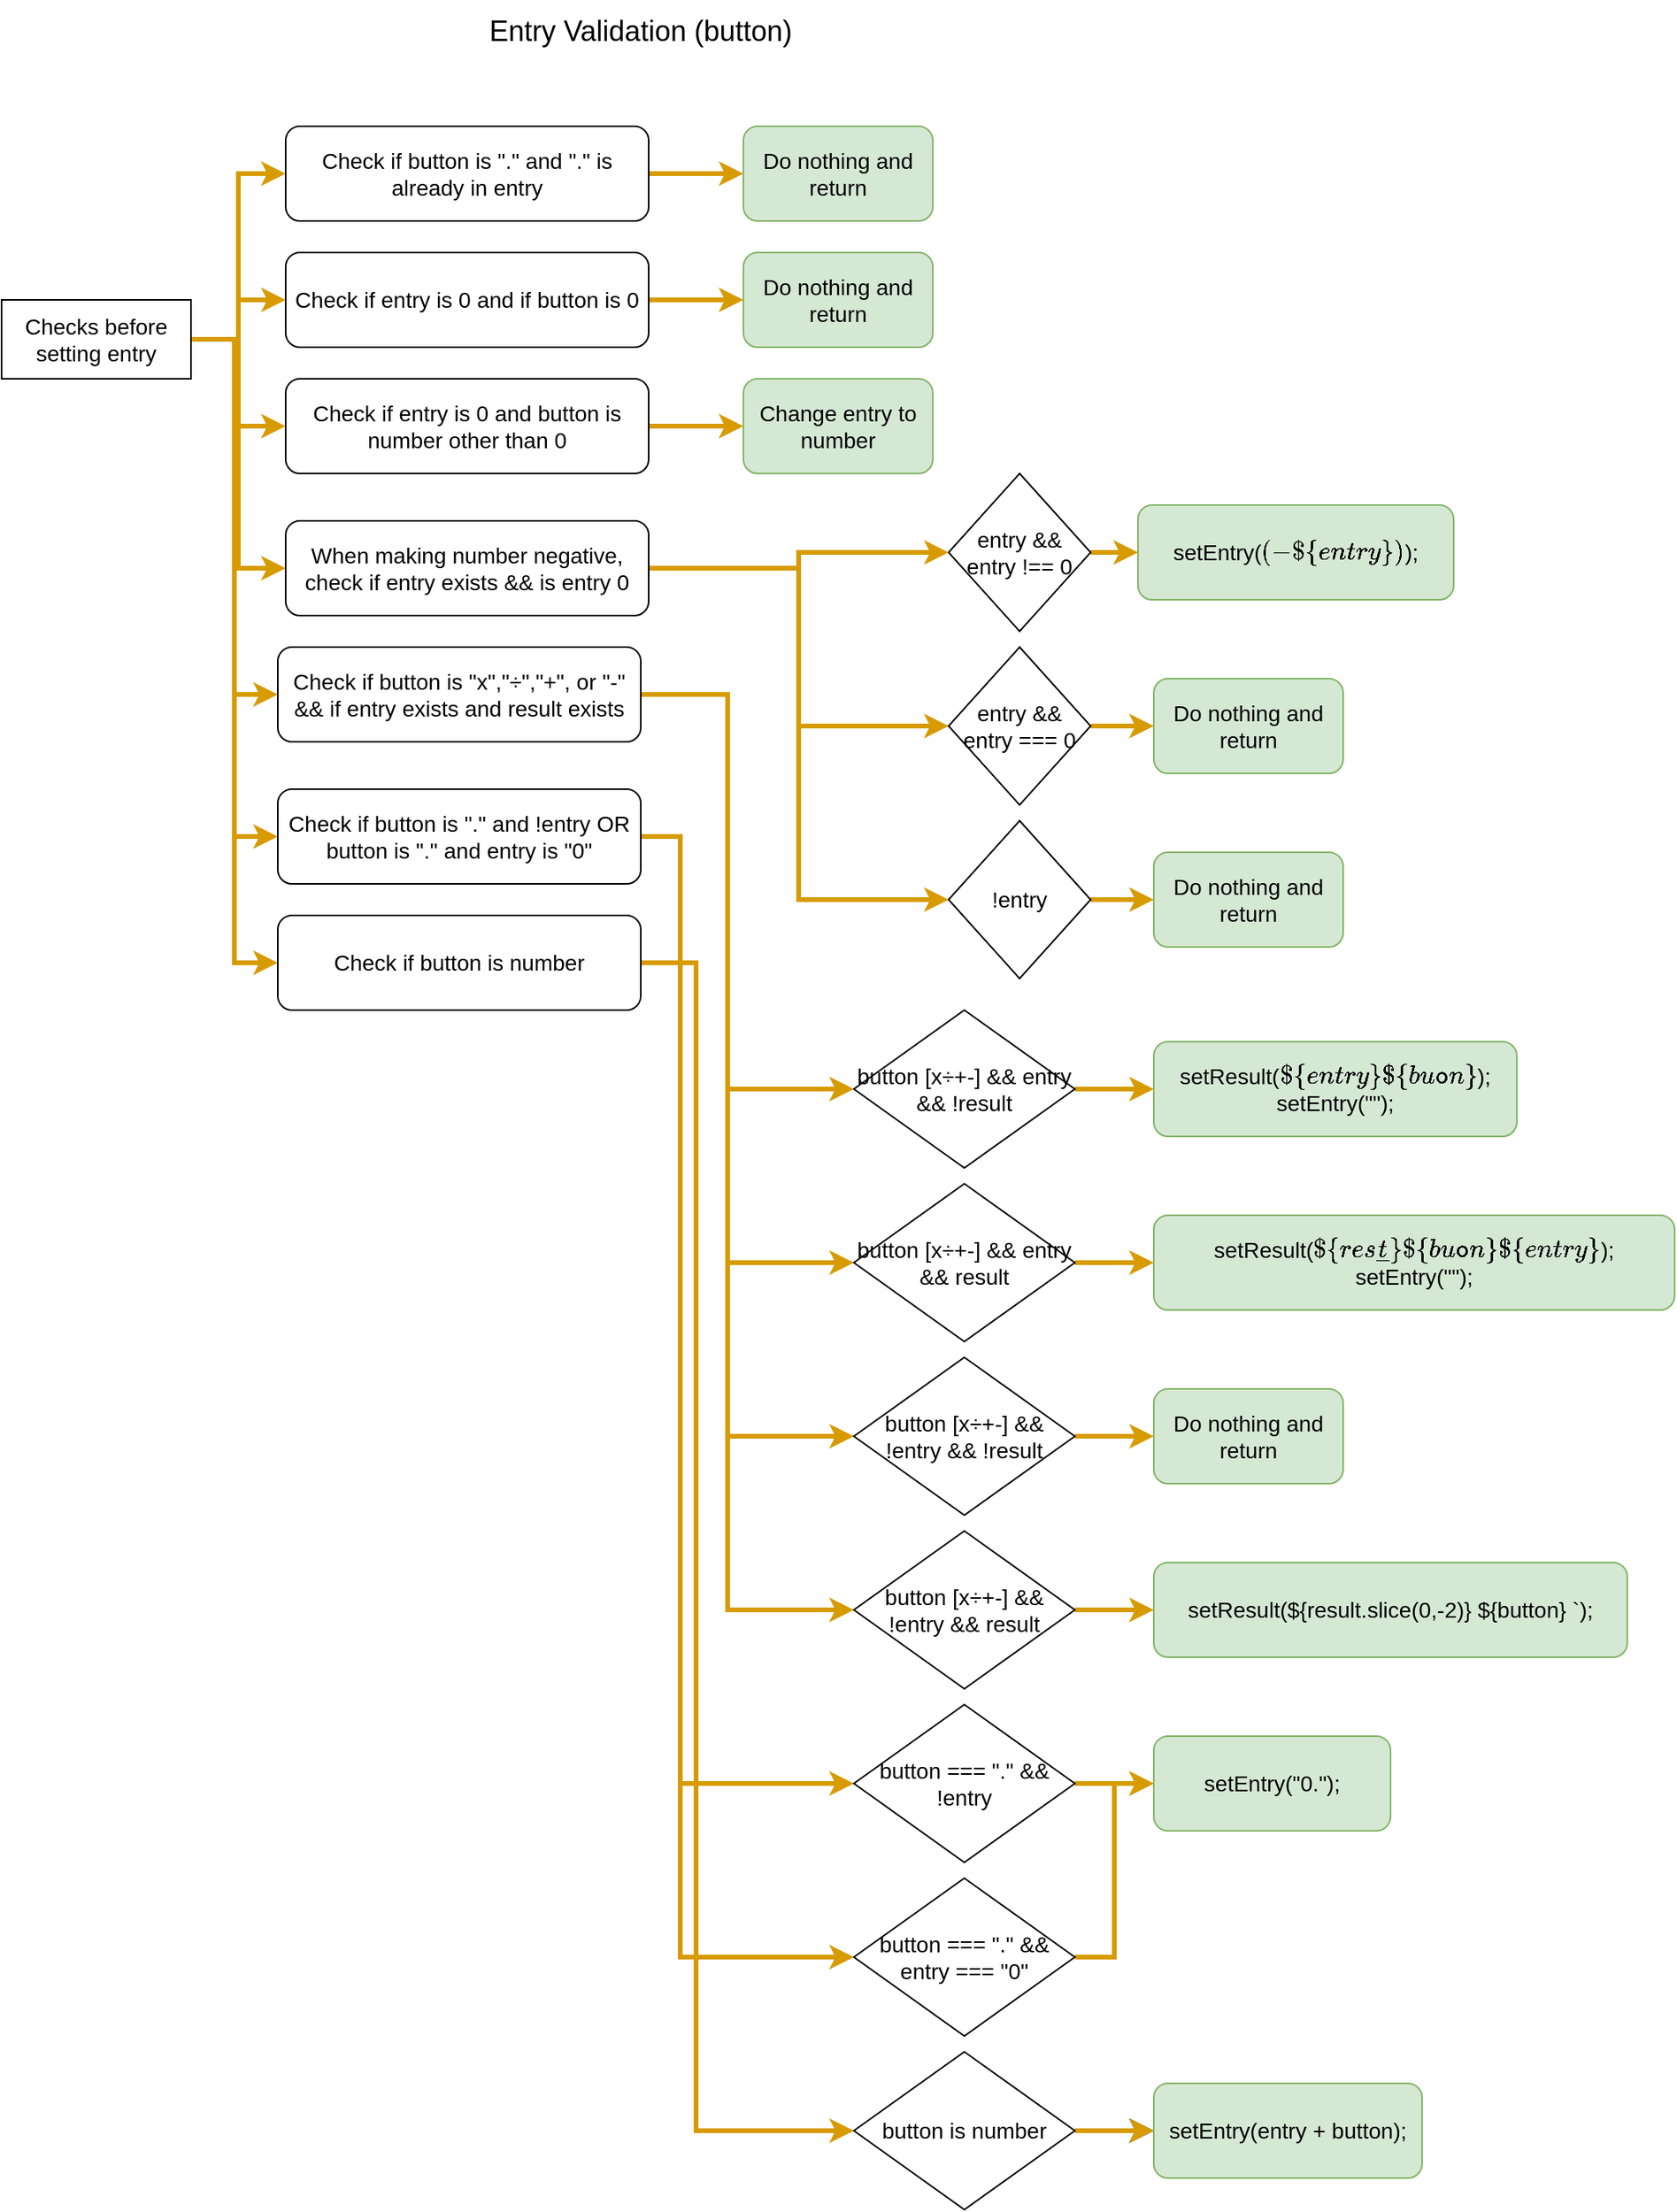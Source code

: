 <mxfile version="17.2.4" type="github">
  <diagram id="TZoMnfLU2BDx9-k30hga" name="Page-1">
    <mxGraphModel dx="1173" dy="682" grid="1" gridSize="10" guides="1" tooltips="1" connect="1" arrows="1" fold="1" page="1" pageScale="1" pageWidth="850" pageHeight="1100" math="0" shadow="0">
      <root>
        <mxCell id="0" />
        <mxCell id="1" parent="0" />
        <mxCell id="1ex6nhGH8Mem6hA5X4y0-2" value="Entry Validation (button)" style="text;html=1;strokeColor=none;fillColor=none;align=center;verticalAlign=middle;whiteSpace=wrap;rounded=0;fontSize=18;" vertex="1" parent="1">
          <mxGeometry x="325" y="40" width="200" height="40" as="geometry" />
        </mxCell>
        <mxCell id="1ex6nhGH8Mem6hA5X4y0-11" style="edgeStyle=orthogonalEdgeStyle;rounded=0;orthogonalLoop=1;jettySize=auto;html=1;exitX=1;exitY=0.5;exitDx=0;exitDy=0;entryX=0;entryY=0.5;entryDx=0;entryDy=0;fontSize=14;fillColor=#ffe6cc;strokeColor=#d79b00;strokeWidth=3;" edge="1" parent="1" source="1ex6nhGH8Mem6hA5X4y0-3" target="1ex6nhGH8Mem6hA5X4y0-8">
          <mxGeometry relative="1" as="geometry" />
        </mxCell>
        <mxCell id="1ex6nhGH8Mem6hA5X4y0-16" style="edgeStyle=orthogonalEdgeStyle;rounded=0;orthogonalLoop=1;jettySize=auto;html=1;exitX=1;exitY=0.5;exitDx=0;exitDy=0;entryX=0;entryY=0.5;entryDx=0;entryDy=0;fontSize=14;fillColor=#ffe6cc;strokeColor=#d79b00;strokeWidth=3;" edge="1" parent="1" source="1ex6nhGH8Mem6hA5X4y0-3" target="1ex6nhGH8Mem6hA5X4y0-15">
          <mxGeometry relative="1" as="geometry" />
        </mxCell>
        <mxCell id="1ex6nhGH8Mem6hA5X4y0-28" style="edgeStyle=orthogonalEdgeStyle;rounded=0;orthogonalLoop=1;jettySize=auto;html=1;exitX=1;exitY=0.5;exitDx=0;exitDy=0;entryX=0;entryY=0.5;entryDx=0;entryDy=0;fontSize=14;fillColor=#ffe6cc;strokeColor=#d79b00;strokeWidth=3;" edge="1" parent="1" source="1ex6nhGH8Mem6hA5X4y0-3" target="1ex6nhGH8Mem6hA5X4y0-27">
          <mxGeometry relative="1" as="geometry" />
        </mxCell>
        <mxCell id="1ex6nhGH8Mem6hA5X4y0-29" style="edgeStyle=orthogonalEdgeStyle;rounded=0;orthogonalLoop=1;jettySize=auto;html=1;exitX=1;exitY=0.5;exitDx=0;exitDy=0;entryX=0;entryY=0.5;entryDx=0;entryDy=0;fontSize=14;fillColor=#ffe6cc;strokeColor=#d79b00;strokeWidth=3;" edge="1" parent="1" source="1ex6nhGH8Mem6hA5X4y0-3" target="1ex6nhGH8Mem6hA5X4y0-26">
          <mxGeometry relative="1" as="geometry" />
        </mxCell>
        <mxCell id="1ex6nhGH8Mem6hA5X4y0-60" style="edgeStyle=orthogonalEdgeStyle;rounded=0;orthogonalLoop=1;jettySize=auto;html=1;exitX=1;exitY=0.5;exitDx=0;exitDy=0;entryX=0;entryY=0.5;entryDx=0;entryDy=0;fontSize=14;strokeWidth=3;fillColor=#ffe6cc;strokeColor=#d79b00;" edge="1" parent="1" source="1ex6nhGH8Mem6hA5X4y0-3" target="1ex6nhGH8Mem6hA5X4y0-58">
          <mxGeometry relative="1" as="geometry" />
        </mxCell>
        <mxCell id="1ex6nhGH8Mem6hA5X4y0-87" style="edgeStyle=orthogonalEdgeStyle;rounded=0;orthogonalLoop=1;jettySize=auto;html=1;exitX=1;exitY=0.5;exitDx=0;exitDy=0;entryX=0;entryY=0.5;entryDx=0;entryDy=0;fontSize=14;strokeWidth=3;fillColor=#ffe6cc;strokeColor=#d79b00;" edge="1" parent="1" source="1ex6nhGH8Mem6hA5X4y0-3" target="1ex6nhGH8Mem6hA5X4y0-83">
          <mxGeometry relative="1" as="geometry" />
        </mxCell>
        <mxCell id="1ex6nhGH8Mem6hA5X4y0-91" style="edgeStyle=orthogonalEdgeStyle;rounded=0;orthogonalLoop=1;jettySize=auto;html=1;exitX=1;exitY=0.5;exitDx=0;exitDy=0;entryX=0;entryY=0.5;entryDx=0;entryDy=0;fontSize=14;strokeWidth=3;fillColor=#ffe6cc;strokeColor=#d79b00;" edge="1" parent="1" source="1ex6nhGH8Mem6hA5X4y0-3" target="1ex6nhGH8Mem6hA5X4y0-90">
          <mxGeometry relative="1" as="geometry" />
        </mxCell>
        <mxCell id="1ex6nhGH8Mem6hA5X4y0-3" value="Checks before setting entry" style="rounded=0;whiteSpace=wrap;html=1;fontSize=14;" vertex="1" parent="1">
          <mxGeometry x="20" y="230" width="120" height="50" as="geometry" />
        </mxCell>
        <mxCell id="1ex6nhGH8Mem6hA5X4y0-20" style="edgeStyle=orthogonalEdgeStyle;rounded=0;orthogonalLoop=1;jettySize=auto;html=1;exitX=1;exitY=0.5;exitDx=0;exitDy=0;entryX=0;entryY=0.5;entryDx=0;entryDy=0;fontSize=14;fillColor=#ffe6cc;strokeColor=#d79b00;strokeWidth=3;" edge="1" parent="1" source="1ex6nhGH8Mem6hA5X4y0-8" target="1ex6nhGH8Mem6hA5X4y0-19">
          <mxGeometry relative="1" as="geometry" />
        </mxCell>
        <mxCell id="1ex6nhGH8Mem6hA5X4y0-8" value="Check if entry is 0 and if button is 0" style="rounded=1;whiteSpace=wrap;html=1;fontSize=14;" vertex="1" parent="1">
          <mxGeometry x="200" y="200" width="230" height="60" as="geometry" />
        </mxCell>
        <mxCell id="1ex6nhGH8Mem6hA5X4y0-18" value="" style="edgeStyle=orthogonalEdgeStyle;rounded=0;orthogonalLoop=1;jettySize=auto;html=1;fontSize=14;fillColor=#ffe6cc;strokeColor=#d79b00;strokeWidth=3;" edge="1" parent="1" source="1ex6nhGH8Mem6hA5X4y0-15" target="1ex6nhGH8Mem6hA5X4y0-17">
          <mxGeometry relative="1" as="geometry" />
        </mxCell>
        <mxCell id="1ex6nhGH8Mem6hA5X4y0-15" value="Check if button is &quot;.&quot; and &quot;.&quot; is already in entry" style="rounded=1;whiteSpace=wrap;html=1;fontSize=14;" vertex="1" parent="1">
          <mxGeometry x="200" y="120" width="230" height="60" as="geometry" />
        </mxCell>
        <mxCell id="1ex6nhGH8Mem6hA5X4y0-17" value="Do nothing and return" style="rounded=1;whiteSpace=wrap;html=1;fontSize=14;fillColor=#d5e8d4;strokeColor=#82b366;" vertex="1" parent="1">
          <mxGeometry x="490" y="120" width="120" height="60" as="geometry" />
        </mxCell>
        <mxCell id="1ex6nhGH8Mem6hA5X4y0-19" value="Do nothing and return" style="rounded=1;whiteSpace=wrap;html=1;fontSize=14;fillColor=#d5e8d4;strokeColor=#82b366;" vertex="1" parent="1">
          <mxGeometry x="490" y="200" width="120" height="60" as="geometry" />
        </mxCell>
        <mxCell id="1ex6nhGH8Mem6hA5X4y0-21" value="Change entry to number" style="rounded=1;whiteSpace=wrap;html=1;fontSize=14;fillColor=#d5e8d4;strokeColor=#82b366;" vertex="1" parent="1">
          <mxGeometry x="490" y="280" width="120" height="60" as="geometry" />
        </mxCell>
        <mxCell id="1ex6nhGH8Mem6hA5X4y0-36" style="edgeStyle=orthogonalEdgeStyle;rounded=0;orthogonalLoop=1;jettySize=auto;html=1;exitX=1;exitY=0.5;exitDx=0;exitDy=0;entryX=0;entryY=0.5;entryDx=0;entryDy=0;fontSize=14;fillColor=#ffe6cc;strokeColor=#d79b00;strokeWidth=3;" edge="1" parent="1" source="1ex6nhGH8Mem6hA5X4y0-24" target="1ex6nhGH8Mem6hA5X4y0-35">
          <mxGeometry relative="1" as="geometry" />
        </mxCell>
        <mxCell id="1ex6nhGH8Mem6hA5X4y0-24" value="entry &amp;amp;&amp;amp; entry !== 0" style="rhombus;whiteSpace=wrap;html=1;fontSize=14;" vertex="1" parent="1">
          <mxGeometry x="620" y="340" width="90" height="100" as="geometry" />
        </mxCell>
        <mxCell id="1ex6nhGH8Mem6hA5X4y0-31" style="edgeStyle=orthogonalEdgeStyle;rounded=0;orthogonalLoop=1;jettySize=auto;html=1;exitX=1;exitY=0.5;exitDx=0;exitDy=0;entryX=0;entryY=0.5;entryDx=0;entryDy=0;fontSize=14;fillColor=#ffe6cc;strokeColor=#d79b00;strokeWidth=3;" edge="1" parent="1" source="1ex6nhGH8Mem6hA5X4y0-26" target="1ex6nhGH8Mem6hA5X4y0-24">
          <mxGeometry relative="1" as="geometry" />
        </mxCell>
        <mxCell id="1ex6nhGH8Mem6hA5X4y0-34" style="edgeStyle=orthogonalEdgeStyle;rounded=0;orthogonalLoop=1;jettySize=auto;html=1;exitX=1;exitY=0.5;exitDx=0;exitDy=0;entryX=0;entryY=0.5;entryDx=0;entryDy=0;fontSize=14;fillColor=#ffe6cc;strokeColor=#d79b00;strokeWidth=3;" edge="1" parent="1" source="1ex6nhGH8Mem6hA5X4y0-26" target="1ex6nhGH8Mem6hA5X4y0-33">
          <mxGeometry relative="1" as="geometry" />
        </mxCell>
        <mxCell id="1ex6nhGH8Mem6hA5X4y0-43" style="edgeStyle=orthogonalEdgeStyle;rounded=0;orthogonalLoop=1;jettySize=auto;html=1;exitX=1;exitY=0.5;exitDx=0;exitDy=0;entryX=0;entryY=0.5;entryDx=0;entryDy=0;fontSize=14;fillColor=#ffe6cc;strokeColor=#d79b00;strokeWidth=3;" edge="1" parent="1" source="1ex6nhGH8Mem6hA5X4y0-26" target="1ex6nhGH8Mem6hA5X4y0-40">
          <mxGeometry relative="1" as="geometry" />
        </mxCell>
        <mxCell id="1ex6nhGH8Mem6hA5X4y0-26" value="When making number negative, check if entry exists &amp;amp;&amp;amp; is entry 0" style="rounded=1;whiteSpace=wrap;html=1;fontSize=14;" vertex="1" parent="1">
          <mxGeometry x="200" y="370" width="230" height="60" as="geometry" />
        </mxCell>
        <mxCell id="1ex6nhGH8Mem6hA5X4y0-30" style="edgeStyle=orthogonalEdgeStyle;rounded=0;orthogonalLoop=1;jettySize=auto;html=1;exitX=1;exitY=0.5;exitDx=0;exitDy=0;fontSize=14;fillColor=#ffe6cc;strokeColor=#d79b00;strokeWidth=3;" edge="1" parent="1" source="1ex6nhGH8Mem6hA5X4y0-27" target="1ex6nhGH8Mem6hA5X4y0-21">
          <mxGeometry relative="1" as="geometry" />
        </mxCell>
        <mxCell id="1ex6nhGH8Mem6hA5X4y0-27" value="Check if entry is 0 and button is number other than 0" style="rounded=1;whiteSpace=wrap;html=1;fontSize=14;" vertex="1" parent="1">
          <mxGeometry x="200" y="280" width="230" height="60" as="geometry" />
        </mxCell>
        <mxCell id="1ex6nhGH8Mem6hA5X4y0-39" style="edgeStyle=orthogonalEdgeStyle;rounded=0;orthogonalLoop=1;jettySize=auto;html=1;exitX=1;exitY=0.5;exitDx=0;exitDy=0;fontSize=14;fillColor=#ffe6cc;strokeColor=#d79b00;strokeWidth=3;" edge="1" parent="1" source="1ex6nhGH8Mem6hA5X4y0-33" target="1ex6nhGH8Mem6hA5X4y0-38">
          <mxGeometry relative="1" as="geometry" />
        </mxCell>
        <mxCell id="1ex6nhGH8Mem6hA5X4y0-33" value="entry &amp;amp;&amp;amp; entry === 0" style="rhombus;whiteSpace=wrap;html=1;fontSize=14;" vertex="1" parent="1">
          <mxGeometry x="620" y="450" width="90" height="100" as="geometry" />
        </mxCell>
        <mxCell id="1ex6nhGH8Mem6hA5X4y0-35" value="setEntry(`(-${entry})`);" style="rounded=1;whiteSpace=wrap;html=1;fontSize=14;fillColor=#d5e8d4;strokeColor=#82b366;" vertex="1" parent="1">
          <mxGeometry x="740" y="360" width="200" height="60" as="geometry" />
        </mxCell>
        <mxCell id="1ex6nhGH8Mem6hA5X4y0-38" value="Do nothing and return" style="rounded=1;whiteSpace=wrap;html=1;fontSize=14;fillColor=#d5e8d4;strokeColor=#82b366;" vertex="1" parent="1">
          <mxGeometry x="750" y="470" width="120" height="60" as="geometry" />
        </mxCell>
        <mxCell id="1ex6nhGH8Mem6hA5X4y0-42" style="edgeStyle=orthogonalEdgeStyle;rounded=0;orthogonalLoop=1;jettySize=auto;html=1;exitX=1;exitY=0.5;exitDx=0;exitDy=0;entryX=0;entryY=0.5;entryDx=0;entryDy=0;fontSize=14;fillColor=#ffe6cc;strokeColor=#d79b00;strokeWidth=3;" edge="1" parent="1" source="1ex6nhGH8Mem6hA5X4y0-40" target="1ex6nhGH8Mem6hA5X4y0-41">
          <mxGeometry relative="1" as="geometry" />
        </mxCell>
        <mxCell id="1ex6nhGH8Mem6hA5X4y0-40" value="!entry" style="rhombus;whiteSpace=wrap;html=1;fontSize=14;" vertex="1" parent="1">
          <mxGeometry x="620" y="560" width="90" height="100" as="geometry" />
        </mxCell>
        <mxCell id="1ex6nhGH8Mem6hA5X4y0-41" value="Do nothing and return" style="rounded=1;whiteSpace=wrap;html=1;fontSize=14;fillColor=#d5e8d4;strokeColor=#82b366;" vertex="1" parent="1">
          <mxGeometry x="750" y="580" width="120" height="60" as="geometry" />
        </mxCell>
        <mxCell id="1ex6nhGH8Mem6hA5X4y0-67" style="edgeStyle=orthogonalEdgeStyle;rounded=0;orthogonalLoop=1;jettySize=auto;html=1;exitX=1;exitY=0.5;exitDx=0;exitDy=0;entryX=0;entryY=0.5;entryDx=0;entryDy=0;fontSize=14;strokeWidth=3;fillColor=#ffe6cc;strokeColor=#d79b00;" edge="1" parent="1" source="1ex6nhGH8Mem6hA5X4y0-58" target="1ex6nhGH8Mem6hA5X4y0-61">
          <mxGeometry relative="1" as="geometry">
            <Array as="points">
              <mxPoint x="480" y="480" />
              <mxPoint x="480" y="730" />
            </Array>
          </mxGeometry>
        </mxCell>
        <mxCell id="1ex6nhGH8Mem6hA5X4y0-68" style="edgeStyle=orthogonalEdgeStyle;rounded=0;orthogonalLoop=1;jettySize=auto;html=1;exitX=1;exitY=0.5;exitDx=0;exitDy=0;entryX=0;entryY=0.5;entryDx=0;entryDy=0;fontSize=14;strokeWidth=3;fillColor=#ffe6cc;strokeColor=#d79b00;" edge="1" parent="1" source="1ex6nhGH8Mem6hA5X4y0-58" target="1ex6nhGH8Mem6hA5X4y0-63">
          <mxGeometry relative="1" as="geometry">
            <Array as="points">
              <mxPoint x="480" y="480" />
              <mxPoint x="480" y="840" />
            </Array>
          </mxGeometry>
        </mxCell>
        <mxCell id="1ex6nhGH8Mem6hA5X4y0-73" style="edgeStyle=orthogonalEdgeStyle;rounded=0;orthogonalLoop=1;jettySize=auto;html=1;exitX=1;exitY=0.5;exitDx=0;exitDy=0;entryX=0;entryY=0.5;entryDx=0;entryDy=0;fontSize=14;strokeWidth=3;fillColor=#ffe6cc;strokeColor=#d79b00;" edge="1" parent="1" source="1ex6nhGH8Mem6hA5X4y0-58" target="1ex6nhGH8Mem6hA5X4y0-70">
          <mxGeometry relative="1" as="geometry">
            <Array as="points">
              <mxPoint x="480" y="480" />
              <mxPoint x="480" y="950" />
            </Array>
          </mxGeometry>
        </mxCell>
        <mxCell id="1ex6nhGH8Mem6hA5X4y0-76" style="edgeStyle=orthogonalEdgeStyle;rounded=0;orthogonalLoop=1;jettySize=auto;html=1;exitX=1;exitY=0.5;exitDx=0;exitDy=0;entryX=0;entryY=0.5;entryDx=0;entryDy=0;fontSize=14;strokeWidth=3;fillColor=#ffe6cc;strokeColor=#d79b00;" edge="1" parent="1" source="1ex6nhGH8Mem6hA5X4y0-58" target="1ex6nhGH8Mem6hA5X4y0-74">
          <mxGeometry relative="1" as="geometry">
            <Array as="points">
              <mxPoint x="480" y="480" />
              <mxPoint x="480" y="1060" />
            </Array>
          </mxGeometry>
        </mxCell>
        <mxCell id="1ex6nhGH8Mem6hA5X4y0-58" value="Check if button is &quot;x&quot;,&quot;÷&quot;,&quot;+&quot;, or &quot;-&quot; &amp;amp;&amp;amp; if entry exists and result exists" style="rounded=1;whiteSpace=wrap;html=1;fontSize=14;" vertex="1" parent="1">
          <mxGeometry x="195" y="450" width="230" height="60" as="geometry" />
        </mxCell>
        <mxCell id="1ex6nhGH8Mem6hA5X4y0-79" style="edgeStyle=orthogonalEdgeStyle;rounded=0;orthogonalLoop=1;jettySize=auto;html=1;exitX=1;exitY=0.5;exitDx=0;exitDy=0;entryX=0;entryY=0.5;entryDx=0;entryDy=0;fontSize=14;strokeWidth=3;fillColor=#ffe6cc;strokeColor=#d79b00;" edge="1" parent="1" source="1ex6nhGH8Mem6hA5X4y0-61" target="1ex6nhGH8Mem6hA5X4y0-62">
          <mxGeometry relative="1" as="geometry" />
        </mxCell>
        <mxCell id="1ex6nhGH8Mem6hA5X4y0-61" value="button [x÷+-] &amp;amp;&amp;amp; entry &amp;amp;&amp;amp; !result" style="rhombus;whiteSpace=wrap;html=1;fontSize=14;" vertex="1" parent="1">
          <mxGeometry x="560" y="680" width="140" height="100" as="geometry" />
        </mxCell>
        <mxCell id="1ex6nhGH8Mem6hA5X4y0-62" value="setResult(`${entry} ${button} `);&lt;br&gt;setEntry(&quot;&quot;);" style="rounded=1;whiteSpace=wrap;html=1;fontSize=14;fillColor=#d5e8d4;strokeColor=#82b366;" vertex="1" parent="1">
          <mxGeometry x="750" y="700" width="230" height="60" as="geometry" />
        </mxCell>
        <mxCell id="1ex6nhGH8Mem6hA5X4y0-80" style="edgeStyle=orthogonalEdgeStyle;rounded=0;orthogonalLoop=1;jettySize=auto;html=1;exitX=1;exitY=0.5;exitDx=0;exitDy=0;entryX=0;entryY=0.5;entryDx=0;entryDy=0;fontSize=14;strokeWidth=3;fillColor=#ffe6cc;strokeColor=#d79b00;" edge="1" parent="1" source="1ex6nhGH8Mem6hA5X4y0-63" target="1ex6nhGH8Mem6hA5X4y0-64">
          <mxGeometry relative="1" as="geometry" />
        </mxCell>
        <mxCell id="1ex6nhGH8Mem6hA5X4y0-63" value="button [x÷+-] &amp;amp;&amp;amp; entry &amp;amp;&amp;amp; result" style="rhombus;whiteSpace=wrap;html=1;fontSize=14;" vertex="1" parent="1">
          <mxGeometry x="560" y="790" width="140" height="100" as="geometry" />
        </mxCell>
        <mxCell id="1ex6nhGH8Mem6hA5X4y0-64" value="setResult(`${result} ${button} ${entry} `);&lt;br&gt;setEntry(&quot;&quot;);" style="rounded=1;whiteSpace=wrap;html=1;fontSize=14;fillColor=#d5e8d4;strokeColor=#82b366;" vertex="1" parent="1">
          <mxGeometry x="750" y="810" width="330" height="60" as="geometry" />
        </mxCell>
        <mxCell id="1ex6nhGH8Mem6hA5X4y0-81" style="edgeStyle=orthogonalEdgeStyle;rounded=0;orthogonalLoop=1;jettySize=auto;html=1;exitX=1;exitY=0.5;exitDx=0;exitDy=0;entryX=0;entryY=0.5;entryDx=0;entryDy=0;fontSize=14;strokeWidth=3;fillColor=#ffe6cc;strokeColor=#d79b00;" edge="1" parent="1" source="1ex6nhGH8Mem6hA5X4y0-70" target="1ex6nhGH8Mem6hA5X4y0-71">
          <mxGeometry relative="1" as="geometry" />
        </mxCell>
        <mxCell id="1ex6nhGH8Mem6hA5X4y0-70" value="button [x÷+-] &amp;amp;&amp;amp; !entry &amp;amp;&amp;amp; !result" style="rhombus;whiteSpace=wrap;html=1;fontSize=14;" vertex="1" parent="1">
          <mxGeometry x="560" y="900" width="140" height="100" as="geometry" />
        </mxCell>
        <mxCell id="1ex6nhGH8Mem6hA5X4y0-71" value="Do nothing and return" style="rounded=1;whiteSpace=wrap;html=1;fontSize=14;fillColor=#d5e8d4;strokeColor=#82b366;" vertex="1" parent="1">
          <mxGeometry x="750" y="920" width="120" height="60" as="geometry" />
        </mxCell>
        <mxCell id="1ex6nhGH8Mem6hA5X4y0-82" style="edgeStyle=orthogonalEdgeStyle;rounded=0;orthogonalLoop=1;jettySize=auto;html=1;exitX=1;exitY=0.5;exitDx=0;exitDy=0;entryX=0;entryY=0.5;entryDx=0;entryDy=0;fontSize=14;strokeWidth=3;fillColor=#ffe6cc;strokeColor=#d79b00;" edge="1" parent="1" source="1ex6nhGH8Mem6hA5X4y0-74" target="1ex6nhGH8Mem6hA5X4y0-75">
          <mxGeometry relative="1" as="geometry" />
        </mxCell>
        <mxCell id="1ex6nhGH8Mem6hA5X4y0-74" value="button [x÷+-] &amp;amp;&amp;amp; !entry &amp;amp;&amp;amp; result" style="rhombus;whiteSpace=wrap;html=1;fontSize=14;" vertex="1" parent="1">
          <mxGeometry x="560" y="1010" width="140" height="100" as="geometry" />
        </mxCell>
        <mxCell id="1ex6nhGH8Mem6hA5X4y0-75" value="setResult(${result.slice(0,-2)} ${button} `);" style="rounded=1;whiteSpace=wrap;html=1;fontSize=14;fillColor=#d5e8d4;strokeColor=#82b366;" vertex="1" parent="1">
          <mxGeometry x="750" y="1030" width="300" height="60" as="geometry" />
        </mxCell>
        <mxCell id="1ex6nhGH8Mem6hA5X4y0-88" style="edgeStyle=orthogonalEdgeStyle;rounded=0;orthogonalLoop=1;jettySize=auto;html=1;exitX=1;exitY=0.5;exitDx=0;exitDy=0;entryX=0;entryY=0.5;entryDx=0;entryDy=0;fontSize=14;strokeWidth=3;fillColor=#ffe6cc;strokeColor=#d79b00;" edge="1" parent="1" source="1ex6nhGH8Mem6hA5X4y0-83" target="1ex6nhGH8Mem6hA5X4y0-84">
          <mxGeometry relative="1" as="geometry">
            <Array as="points">
              <mxPoint x="450" y="570" />
              <mxPoint x="450" y="1170" />
            </Array>
          </mxGeometry>
        </mxCell>
        <mxCell id="1ex6nhGH8Mem6hA5X4y0-99" style="edgeStyle=orthogonalEdgeStyle;rounded=0;orthogonalLoop=1;jettySize=auto;html=1;exitX=1;exitY=0.5;exitDx=0;exitDy=0;entryX=0;entryY=0.5;entryDx=0;entryDy=0;fontSize=14;strokeWidth=3;fillColor=#ffe6cc;strokeColor=#d79b00;" edge="1" parent="1" source="1ex6nhGH8Mem6hA5X4y0-83" target="1ex6nhGH8Mem6hA5X4y0-97">
          <mxGeometry relative="1" as="geometry">
            <Array as="points">
              <mxPoint x="450" y="570" />
              <mxPoint x="450" y="1280" />
            </Array>
          </mxGeometry>
        </mxCell>
        <mxCell id="1ex6nhGH8Mem6hA5X4y0-83" value="Check if button is &quot;.&quot; and !entry OR button is &quot;.&quot; and entry is &quot;0&quot;" style="rounded=1;whiteSpace=wrap;html=1;fontSize=14;" vertex="1" parent="1">
          <mxGeometry x="195" y="540" width="230" height="60" as="geometry" />
        </mxCell>
        <mxCell id="1ex6nhGH8Mem6hA5X4y0-89" style="edgeStyle=orthogonalEdgeStyle;rounded=0;orthogonalLoop=1;jettySize=auto;html=1;exitX=1;exitY=0.5;exitDx=0;exitDy=0;entryX=0;entryY=0.5;entryDx=0;entryDy=0;fontSize=14;strokeWidth=3;fillColor=#ffe6cc;strokeColor=#d79b00;" edge="1" parent="1" source="1ex6nhGH8Mem6hA5X4y0-84" target="1ex6nhGH8Mem6hA5X4y0-85">
          <mxGeometry relative="1" as="geometry" />
        </mxCell>
        <mxCell id="1ex6nhGH8Mem6hA5X4y0-84" value="button === &quot;.&quot; &amp;amp;&amp;amp; !entry" style="rhombus;whiteSpace=wrap;html=1;fontSize=14;" vertex="1" parent="1">
          <mxGeometry x="560" y="1120" width="140" height="100" as="geometry" />
        </mxCell>
        <mxCell id="1ex6nhGH8Mem6hA5X4y0-85" value="setEntry(&quot;0.&quot;);" style="rounded=1;whiteSpace=wrap;html=1;fontSize=14;fillColor=#d5e8d4;strokeColor=#82b366;" vertex="1" parent="1">
          <mxGeometry x="750" y="1140" width="150" height="60" as="geometry" />
        </mxCell>
        <mxCell id="1ex6nhGH8Mem6hA5X4y0-92" style="edgeStyle=orthogonalEdgeStyle;rounded=0;orthogonalLoop=1;jettySize=auto;html=1;exitX=1;exitY=0.5;exitDx=0;exitDy=0;fontSize=14;strokeWidth=3;entryX=0;entryY=0.5;entryDx=0;entryDy=0;fillColor=#ffe6cc;strokeColor=#d79b00;" edge="1" parent="1" source="1ex6nhGH8Mem6hA5X4y0-90" target="1ex6nhGH8Mem6hA5X4y0-93">
          <mxGeometry relative="1" as="geometry">
            <mxPoint x="480" y="1360.8" as="targetPoint" />
            <Array as="points">
              <mxPoint x="460" y="650" />
              <mxPoint x="460" y="1390" />
            </Array>
          </mxGeometry>
        </mxCell>
        <mxCell id="1ex6nhGH8Mem6hA5X4y0-90" value="Check if button is number" style="rounded=1;whiteSpace=wrap;html=1;fontSize=14;" vertex="1" parent="1">
          <mxGeometry x="195" y="620" width="230" height="60" as="geometry" />
        </mxCell>
        <mxCell id="1ex6nhGH8Mem6hA5X4y0-94" style="edgeStyle=orthogonalEdgeStyle;rounded=0;orthogonalLoop=1;jettySize=auto;html=1;exitX=1;exitY=0.5;exitDx=0;exitDy=0;fontSize=14;strokeWidth=3;entryX=0;entryY=0.5;entryDx=0;entryDy=0;" edge="1" parent="1" source="1ex6nhGH8Mem6hA5X4y0-93" target="1ex6nhGH8Mem6hA5X4y0-95">
          <mxGeometry relative="1" as="geometry">
            <mxPoint x="730" y="1420" as="targetPoint" />
          </mxGeometry>
        </mxCell>
        <mxCell id="1ex6nhGH8Mem6hA5X4y0-96" value="" style="edgeStyle=orthogonalEdgeStyle;rounded=0;orthogonalLoop=1;jettySize=auto;html=1;fontSize=14;strokeWidth=3;fillColor=#ffe6cc;strokeColor=#d79b00;" edge="1" parent="1" source="1ex6nhGH8Mem6hA5X4y0-93" target="1ex6nhGH8Mem6hA5X4y0-95">
          <mxGeometry relative="1" as="geometry" />
        </mxCell>
        <mxCell id="1ex6nhGH8Mem6hA5X4y0-93" value="button is number" style="rhombus;whiteSpace=wrap;html=1;fontSize=14;" vertex="1" parent="1">
          <mxGeometry x="560" y="1340" width="140" height="100" as="geometry" />
        </mxCell>
        <mxCell id="1ex6nhGH8Mem6hA5X4y0-95" value="setEntry(entry + button);" style="rounded=1;whiteSpace=wrap;html=1;fontSize=14;fillColor=#d5e8d4;strokeColor=#82b366;" vertex="1" parent="1">
          <mxGeometry x="750" y="1360" width="170" height="60" as="geometry" />
        </mxCell>
        <mxCell id="1ex6nhGH8Mem6hA5X4y0-100" style="edgeStyle=orthogonalEdgeStyle;rounded=0;orthogonalLoop=1;jettySize=auto;html=1;exitX=1;exitY=0.5;exitDx=0;exitDy=0;entryX=0;entryY=0.5;entryDx=0;entryDy=0;fontSize=14;strokeWidth=3;fillColor=#ffe6cc;strokeColor=#d79b00;" edge="1" parent="1" source="1ex6nhGH8Mem6hA5X4y0-97" target="1ex6nhGH8Mem6hA5X4y0-85">
          <mxGeometry relative="1" as="geometry" />
        </mxCell>
        <mxCell id="1ex6nhGH8Mem6hA5X4y0-97" value="button === &quot;.&quot; &amp;amp;&amp;amp; entry === &quot;0&quot;" style="rhombus;whiteSpace=wrap;html=1;fontSize=14;" vertex="1" parent="1">
          <mxGeometry x="560" y="1230" width="140" height="100" as="geometry" />
        </mxCell>
      </root>
    </mxGraphModel>
  </diagram>
</mxfile>
